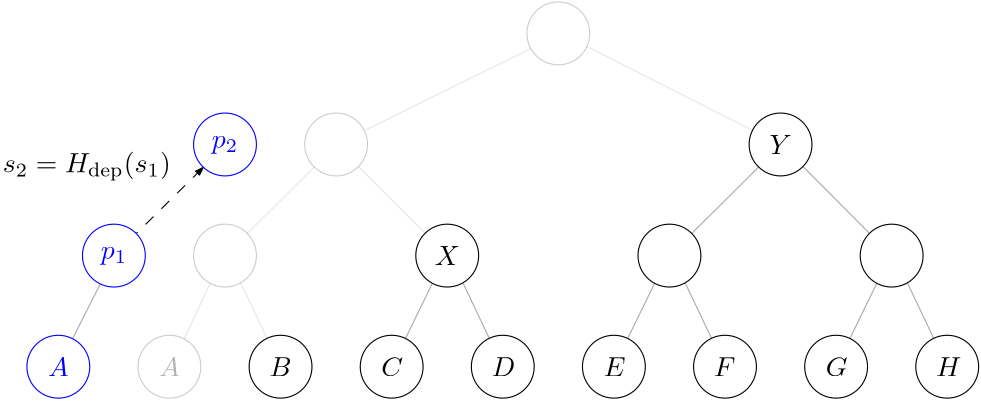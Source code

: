 <?xml version="1.0"?>
<!DOCTYPE ipe SYSTEM "ipe.dtd">
<ipe version="70218" creator="Ipe 7.2.24">
<info created="D:20240309153354" modified="D:20240406194723"/>
<ipestyle name="basic">
<symbol name="arrow/arc(spx)">
<path stroke="sym-stroke" fill="sym-stroke" pen="sym-pen">
0 0 m
-1 0.333 l
-1 -0.333 l
h
</path>
</symbol>
<symbol name="arrow/farc(spx)">
<path stroke="sym-stroke" fill="white" pen="sym-pen">
0 0 m
-1 0.333 l
-1 -0.333 l
h
</path>
</symbol>
<symbol name="arrow/ptarc(spx)">
<path stroke="sym-stroke" fill="sym-stroke" pen="sym-pen">
0 0 m
-1 0.333 l
-0.8 0 l
-1 -0.333 l
h
</path>
</symbol>
<symbol name="arrow/fptarc(spx)">
<path stroke="sym-stroke" fill="white" pen="sym-pen">
0 0 m
-1 0.333 l
-0.8 0 l
-1 -0.333 l
h
</path>
</symbol>
<symbol name="mark/circle(sx)" transformations="translations">
<path fill="sym-stroke">
0.6 0 0 0.6 0 0 e
0.4 0 0 0.4 0 0 e
</path>
</symbol>
<symbol name="mark/disk(sx)" transformations="translations">
<path fill="sym-stroke">
0.6 0 0 0.6 0 0 e
</path>
</symbol>
<symbol name="mark/fdisk(sfx)" transformations="translations">
<group>
<path fill="sym-fill">
0.5 0 0 0.5 0 0 e
</path>
<path fill="sym-stroke" fillrule="eofill">
0.6 0 0 0.6 0 0 e
0.4 0 0 0.4 0 0 e
</path>
</group>
</symbol>
<symbol name="mark/box(sx)" transformations="translations">
<path fill="sym-stroke" fillrule="eofill">
-0.6 -0.6 m
0.6 -0.6 l
0.6 0.6 l
-0.6 0.6 l
h
-0.4 -0.4 m
0.4 -0.4 l
0.4 0.4 l
-0.4 0.4 l
h
</path>
</symbol>
<symbol name="mark/square(sx)" transformations="translations">
<path fill="sym-stroke">
-0.6 -0.6 m
0.6 -0.6 l
0.6 0.6 l
-0.6 0.6 l
h
</path>
</symbol>
<symbol name="mark/fsquare(sfx)" transformations="translations">
<group>
<path fill="sym-fill">
-0.5 -0.5 m
0.5 -0.5 l
0.5 0.5 l
-0.5 0.5 l
h
</path>
<path fill="sym-stroke" fillrule="eofill">
-0.6 -0.6 m
0.6 -0.6 l
0.6 0.6 l
-0.6 0.6 l
h
-0.4 -0.4 m
0.4 -0.4 l
0.4 0.4 l
-0.4 0.4 l
h
</path>
</group>
</symbol>
<symbol name="mark/cross(sx)" transformations="translations">
<group>
<path fill="sym-stroke">
-0.43 -0.57 m
0.57 0.43 l
0.43 0.57 l
-0.57 -0.43 l
h
</path>
<path fill="sym-stroke">
-0.43 0.57 m
0.57 -0.43 l
0.43 -0.57 l
-0.57 0.43 l
h
</path>
</group>
</symbol>
<symbol name="arrow/fnormal(spx)">
<path stroke="sym-stroke" fill="white" pen="sym-pen">
0 0 m
-1 0.333 l
-1 -0.333 l
h
</path>
</symbol>
<symbol name="arrow/pointed(spx)">
<path stroke="sym-stroke" fill="sym-stroke" pen="sym-pen">
0 0 m
-1 0.333 l
-0.8 0 l
-1 -0.333 l
h
</path>
</symbol>
<symbol name="arrow/fpointed(spx)">
<path stroke="sym-stroke" fill="white" pen="sym-pen">
0 0 m
-1 0.333 l
-0.8 0 l
-1 -0.333 l
h
</path>
</symbol>
<symbol name="arrow/linear(spx)">
<path stroke="sym-stroke" pen="sym-pen">
-1 0.333 m
0 0 l
-1 -0.333 l
</path>
</symbol>
<symbol name="arrow/fdouble(spx)">
<path stroke="sym-stroke" fill="white" pen="sym-pen">
0 0 m
-1 0.333 l
-1 -0.333 l
h
-1 0 m
-2 0.333 l
-2 -0.333 l
h
</path>
</symbol>
<symbol name="arrow/double(spx)">
<path stroke="sym-stroke" fill="sym-stroke" pen="sym-pen">
0 0 m
-1 0.333 l
-1 -0.333 l
h
-1 0 m
-2 0.333 l
-2 -0.333 l
h
</path>
</symbol>
<symbol name="arrow/mid-normal(spx)">
<path stroke="sym-stroke" fill="sym-stroke" pen="sym-pen">
0.5 0 m
-0.5 0.333 l
-0.5 -0.333 l
h
</path>
</symbol>
<symbol name="arrow/mid-fnormal(spx)">
<path stroke="sym-stroke" fill="white" pen="sym-pen">
0.5 0 m
-0.5 0.333 l
-0.5 -0.333 l
h
</path>
</symbol>
<symbol name="arrow/mid-pointed(spx)">
<path stroke="sym-stroke" fill="sym-stroke" pen="sym-pen">
0.5 0 m
-0.5 0.333 l
-0.3 0 l
-0.5 -0.333 l
h
</path>
</symbol>
<symbol name="arrow/mid-fpointed(spx)">
<path stroke="sym-stroke" fill="white" pen="sym-pen">
0.5 0 m
-0.5 0.333 l
-0.3 0 l
-0.5 -0.333 l
h
</path>
</symbol>
<symbol name="arrow/mid-double(spx)">
<path stroke="sym-stroke" fill="sym-stroke" pen="sym-pen">
1 0 m
0 0.333 l
0 -0.333 l
h
0 0 m
-1 0.333 l
-1 -0.333 l
h
</path>
</symbol>
<symbol name="arrow/mid-fdouble(spx)">
<path stroke="sym-stroke" fill="white" pen="sym-pen">
1 0 m
0 0.333 l
0 -0.333 l
h
0 0 m
-1 0.333 l
-1 -0.333 l
h
</path>
</symbol>
<anglesize name="22.5 deg" value="22.5"/>
<anglesize name="30 deg" value="30"/>
<anglesize name="45 deg" value="45"/>
<anglesize name="60 deg" value="60"/>
<anglesize name="90 deg" value="90"/>
<arrowsize name="large" value="10"/>
<arrowsize name="small" value="5"/>
<arrowsize name="tiny" value="3"/>
<color name="blue" value="0 0 1"/>
<color name="brown" value="0.647 0.165 0.165"/>
<color name="darkblue" value="0 0 0.545"/>
<color name="darkcyan" value="0 0.545 0.545"/>
<color name="darkgray" value="0.663"/>
<color name="darkgreen" value="0 0.392 0"/>
<color name="darkmagenta" value="0.545 0 0.545"/>
<color name="darkorange" value="1 0.549 0"/>
<color name="darkred" value="0.545 0 0"/>
<color name="gold" value="1 0.843 0"/>
<color name="gray" value="0.745"/>
<color name="green" value="0 1 0"/>
<color name="lightblue" value="0.678 0.847 0.902"/>
<color name="lightcyan" value="0.878 1 1"/>
<color name="lightgray" value="0.827"/>
<color name="lightgreen" value="0.565 0.933 0.565"/>
<color name="lightyellow" value="1 1 0.878"/>
<color name="navy" value="0 0 0.502"/>
<color name="orange" value="1 0.647 0"/>
<color name="pink" value="1 0.753 0.796"/>
<color name="purple" value="0.627 0.125 0.941"/>
<color name="red" value="1 0 0"/>
<color name="seagreen" value="0.18 0.545 0.341"/>
<color name="turquoise" value="0.251 0.878 0.816"/>
<color name="violet" value="0.933 0.51 0.933"/>
<color name="yellow" value="1 1 0"/>
<dashstyle name="dash dot dotted" value="[4 2 1 2 1 2] 0"/>
<dashstyle name="dash dotted" value="[4 2 1 2] 0"/>
<dashstyle name="dashed" value="[4] 0"/>
<dashstyle name="dotted" value="[1 3] 0"/>
<gridsize name="10 pts (~3.5 mm)" value="10"/>
<gridsize name="14 pts (~5 mm)" value="14"/>
<gridsize name="16 pts (~6 mm)" value="16"/>
<gridsize name="20 pts (~7 mm)" value="20"/>
<gridsize name="28 pts (~10 mm)" value="28"/>
<gridsize name="32 pts (~12 mm)" value="32"/>
<gridsize name="4 pts" value="4"/>
<gridsize name="56 pts (~20 mm)" value="56"/>
<gridsize name="8 pts (~3 mm)" value="8"/>
<opacity name="10%" value="0.1"/>
<opacity name="30%" value="0.3"/>
<opacity name="50%" value="0.5"/>
<opacity name="75%" value="0.75"/>
<pen name="fat" value="1.2"/>
<pen name="heavier" value="0.8"/>
<pen name="ultrafat" value="2"/>
<symbolsize name="large" value="5"/>
<symbolsize name="small" value="2"/>
<symbolsize name="tiny" value="1.1"/>
<textsize name="Huge" value="\Huge"/>
<textsize name="LARGE" value="\LARGE"/>
<textsize name="Large" value="\Large"/>
<textsize name="footnote" value="\footnotesize"/>
<textsize name="huge" value="\huge"/>
<textsize name="large" value="\large"/>
<textsize name="small" value="\small"/>
<textsize name="tiny" value="\tiny"/>
<textstyle name="center" begin="\begin{center}" end="\end{center}"/>
<textstyle name="item" begin="\begin{itemize}\item{}" end="\end{itemize}"/>
<textstyle name="itemize" begin="\begin{itemize}" end="\end{itemize}"/>
<tiling name="falling" angle="-60" step="4" width="1"/>
<tiling name="rising" angle="30" step="4" width="1"/>
</ipestyle>
<ipestyle name="personal">
<opacity name="20%" value="0.2"/>
</ipestyle>
<page>
<layer name="alpha"/>
<view layers="alpha" active="alpha"/>
<path layer="alpha" matrix="1 0 0 1 30 -10" stroke="black" fill="1" dash="dashed" arrow="normal/tiny">
120 640 m
152.224 671.782 l
</path>
<path matrix="1 0 0 1 30 -10" stroke="darkgray">
100 600 m
115.11 629.798 l
</path>
<path matrix="1 0 0 1 50 -10" stroke="black" fill="1" opacity="50%" stroke-opacity="10%">
340 680 m
270.269 715.253 l
</path>
<path matrix="1 0 0 1 30 -10" stroke="black" fill="1" opacity="50%" stroke-opacity="10%">
210.414 685.133 m
270.088 714.546 l
</path>
<path matrix="1 0 0 1 130 -10" stroke="darkgray">
160 600 m
145.647 630.196 l
</path>
<path matrix="1 0 0 1 130 -10" stroke="darkgray">
120 600 m
134.661 630.025 l
</path>
<path matrix="1 0 0 1 50 -10" stroke="black" fill="1" opacity="50%" stroke-opacity="10%">
160 600 m
145.647 630.196 l
</path>
<path matrix="1 0 0 1 30 -10" stroke="black" fill="1" opacity="50%" stroke-opacity="10%">
145.323 609.983 m
154.661 630.025 l
</path>
<path matrix="1 0 0 1 50 -10" stroke="black" fill="1" opacity="50%" stroke-opacity="10%">
220 640 m
188.056 672.056 l
</path>
<path matrix="1 0 0 1 30 -10" stroke="black" fill="1" opacity="50%" stroke-opacity="10%">
167.949 647.892 m
192.117 671.884 l
</path>
<path matrix="1 0 0 1 -50 -74" stroke="black" fill="1" opacity="50%" stroke-opacity="20%">
11.3137 0 0 11.3137 240 704 e
</path>
<path matrix="1 0 0 1 -10 -34" stroke="black" fill="1" opacity="50%" stroke-opacity="20%">
11.3137 0 0 11.3137 240 704 e
</path>
<group matrix="1 0 0 1 -44.854 11.998">
<path matrix="1 0 0 1 14.854 -125.998" stroke="black" fill="white">
11.3137 0 0 11.3137 240 704 e
</path>
<text matrix="1 0 0 1 16.0105 -80.309" transformations="translations" pos="234.815 654.907" stroke="black" type="label" width="8.057" height="6.808" depth="0" valign="baseline" style="math">B</text>
</group>
<path matrix="1 0 0 1 70 6" stroke="black" fill="1" opacity="50%" stroke-opacity="20%">
11.3137 0 0 11.3137 240 704 e
</path>
<group matrix="1 0 0 1 98.4822 27.296">
<path matrix="1 0 0 1 -88.4822 -141.296" stroke="black" fill="white">
11.3137 0 0 11.3137 240 704 e
</path>
<text matrix="1 0 0 1 -87.0332 -95.6074" transformations="translations" pos="234.815 654.907" stroke="black" type="label" width="7.833" height="6.808" depth="0" valign="baseline" style="math">C
</text>
</group>
<group matrix="1 0 0 1 35.146 11.998">
<path matrix="1 0 0 1 14.854 -125.998" stroke="black" fill="white">
11.3137 0 0 11.3137 240 704 e
</path>
<text matrix="1 0 0 1 16.0105 -80.309" transformations="translations" pos="234.815 654.907" stroke="black" type="label" width="8.525" height="6.808" depth="0" valign="baseline" style="math">D
</text>
</group>
<path matrix="1 0 0 1 290 -10" stroke="darkgray">
160 600 m
145.647 630.196 l
</path>
<path matrix="1 0 0 1 290 -10" stroke="darkgray">
120 600 m
134.661 630.025 l
</path>
<path matrix="1 0 0 1 210 -10" stroke="darkgray">
160 600 m
145.647 630.196 l
</path>
<path matrix="1 0 0 1 210 -10" stroke="darkgray">
120 600 m
134.661 630.025 l
</path>
<path matrix="1 0 0 1 210 -10" stroke="darkgray">
220 640 m
188.056 672.056 l
</path>
<path matrix="1 0 0 1 210 -10" stroke="darkgray">
140 640 m
172.117 671.884 l
</path>
<path matrix="1 0 0 1 110 -74" stroke="black" fill="1">
11.3137 0 0 11.3137 240 704 e
</path>
<path matrix="1 0 0 1 150 -34" stroke="black" fill="1">
11.3137 0 0 11.3137 240 704 e
</path>
<group matrix="1 0 0 1 178.482 27.296">
<path matrix="1 0 0 1 -88.4822 -141.296" stroke="black" fill="white">
11.3137 0 0 11.3137 240 704 e
</path>
<text matrix="1 0 0 1 -87.0332 -95.6074" transformations="translations" pos="234.815 654.907" stroke="black" type="label" width="7.929" height="6.808" depth="0" valign="baseline" style="math">E</text>
</group>
<group matrix="1 0 0 1 115.146 11.998">
<path matrix="1 0 0 1 14.854 -125.998" stroke="black" fill="white">
11.3137 0 0 11.3137 240 704 e
</path>
<text matrix="1 0 0 1 16.0105 -80.309" transformations="translations" pos="234.815 654.907" stroke="black" type="label" width="7.79" height="6.808" depth="0" valign="baseline" style="math">F</text>
</group>
<path matrix="1 0 0 1 190 -74" stroke="black" fill="1">
11.3137 0 0 11.3137 240 704 e
</path>
<group matrix="1 0 0 1 258.482 27.296">
<path matrix="1 0 0 1 -88.4822 -141.296" stroke="black" fill="white">
11.3137 0 0 11.3137 240 704 e
</path>
<text matrix="1 0 0 1 -87.0332 -95.6074" transformations="translations" pos="234.815 654.907" stroke="black" type="label" width="7.833" height="6.808" depth="0" valign="baseline" style="math">G</text>
</group>
<group matrix="1 0 0 1 195.146 11.998">
<path matrix="1 0 0 1 14.854 -125.998" stroke="black" fill="white">
11.3137 0 0 11.3137 240 704 e
</path>
<text matrix="1 0 0 1 16.0105 -80.309" transformations="translations" pos="234.815 654.907" stroke="black" type="label" width="9.091" height="6.808" depth="0" valign="baseline" style="math">H</text>
</group>
<path matrix="1 0 0 1 -110 -114" stroke="blue" fill="1">
11.3137 0 0 11.3137 240 704 e
</path>
<path matrix="1 0 0 1 -50 -34" stroke="blue" fill="1">
11.3137 0 0 11.3137 240 704 e
</path>
<path matrix="1 0 0 1 -70 -114" stroke="black" fill="1" opacity="50%" stroke-opacity="20%">
11.3137 0 0 11.3137 240 704 e
</path>
<text matrix="1 0 0 1 -68.551 -68.3114" transformations="translations" pos="234.815 654.907" stroke="black" type="label" width="7.472" height="6.808" depth="0" valign="baseline" style="math" opacity="30%">A</text>
<text matrix="1 0 0 1 26.001 -13.404" transformations="translations" pos="360 680" stroke="black" type="label" width="7.998" height="6.808" depth="0" valign="baseline" style="math">Y</text>
<text matrix="1 0 0 1 26.264 -13.404" transformations="translations" pos="100 600" stroke="blue" type="label" width="7.472" height="6.808" depth="0" valign="baseline" style="math">A</text>
<text matrix="1 0 0 1 30 -10" transformations="translations" pos="160 680" stroke="blue" type="label" width="9.482" height="4.297" depth="1.93" halign="center" valign="center" style="math">p_2</text>
<text matrix="1 0 0 1 20 220" transformations="translations" pos="90 440" stroke="black" type="label" width="60.433" height="7.472" depth="2.85" valign="baseline" style="math">s_2 = H_{\mathrm{dep}}(s_1)</text>
<path matrix="1 0 0 1 -90 -74" stroke="blue" fill="1">
11.3137 0 0 11.3137 240 704 e
</path>
<text matrix="1 0 0 1 25.259 -11.1835" transformations="translations" pos="120 640" stroke="blue" type="label" width="9.482" height="4.297" depth="1.93" valign="baseline" style="math">p_1</text>
<path matrix="1 0 0 1 30 -74" stroke="black" fill="1">
11.3137 0 0 11.3137 240 704 e
</path>
<text matrix="1 0 0 1 -50 -10" transformations="translations" pos="320 640" stroke="black" type="label" width="9.036" height="6.808" depth="0" halign="center" valign="center" style="math">X</text>
</page>
</ipe>
